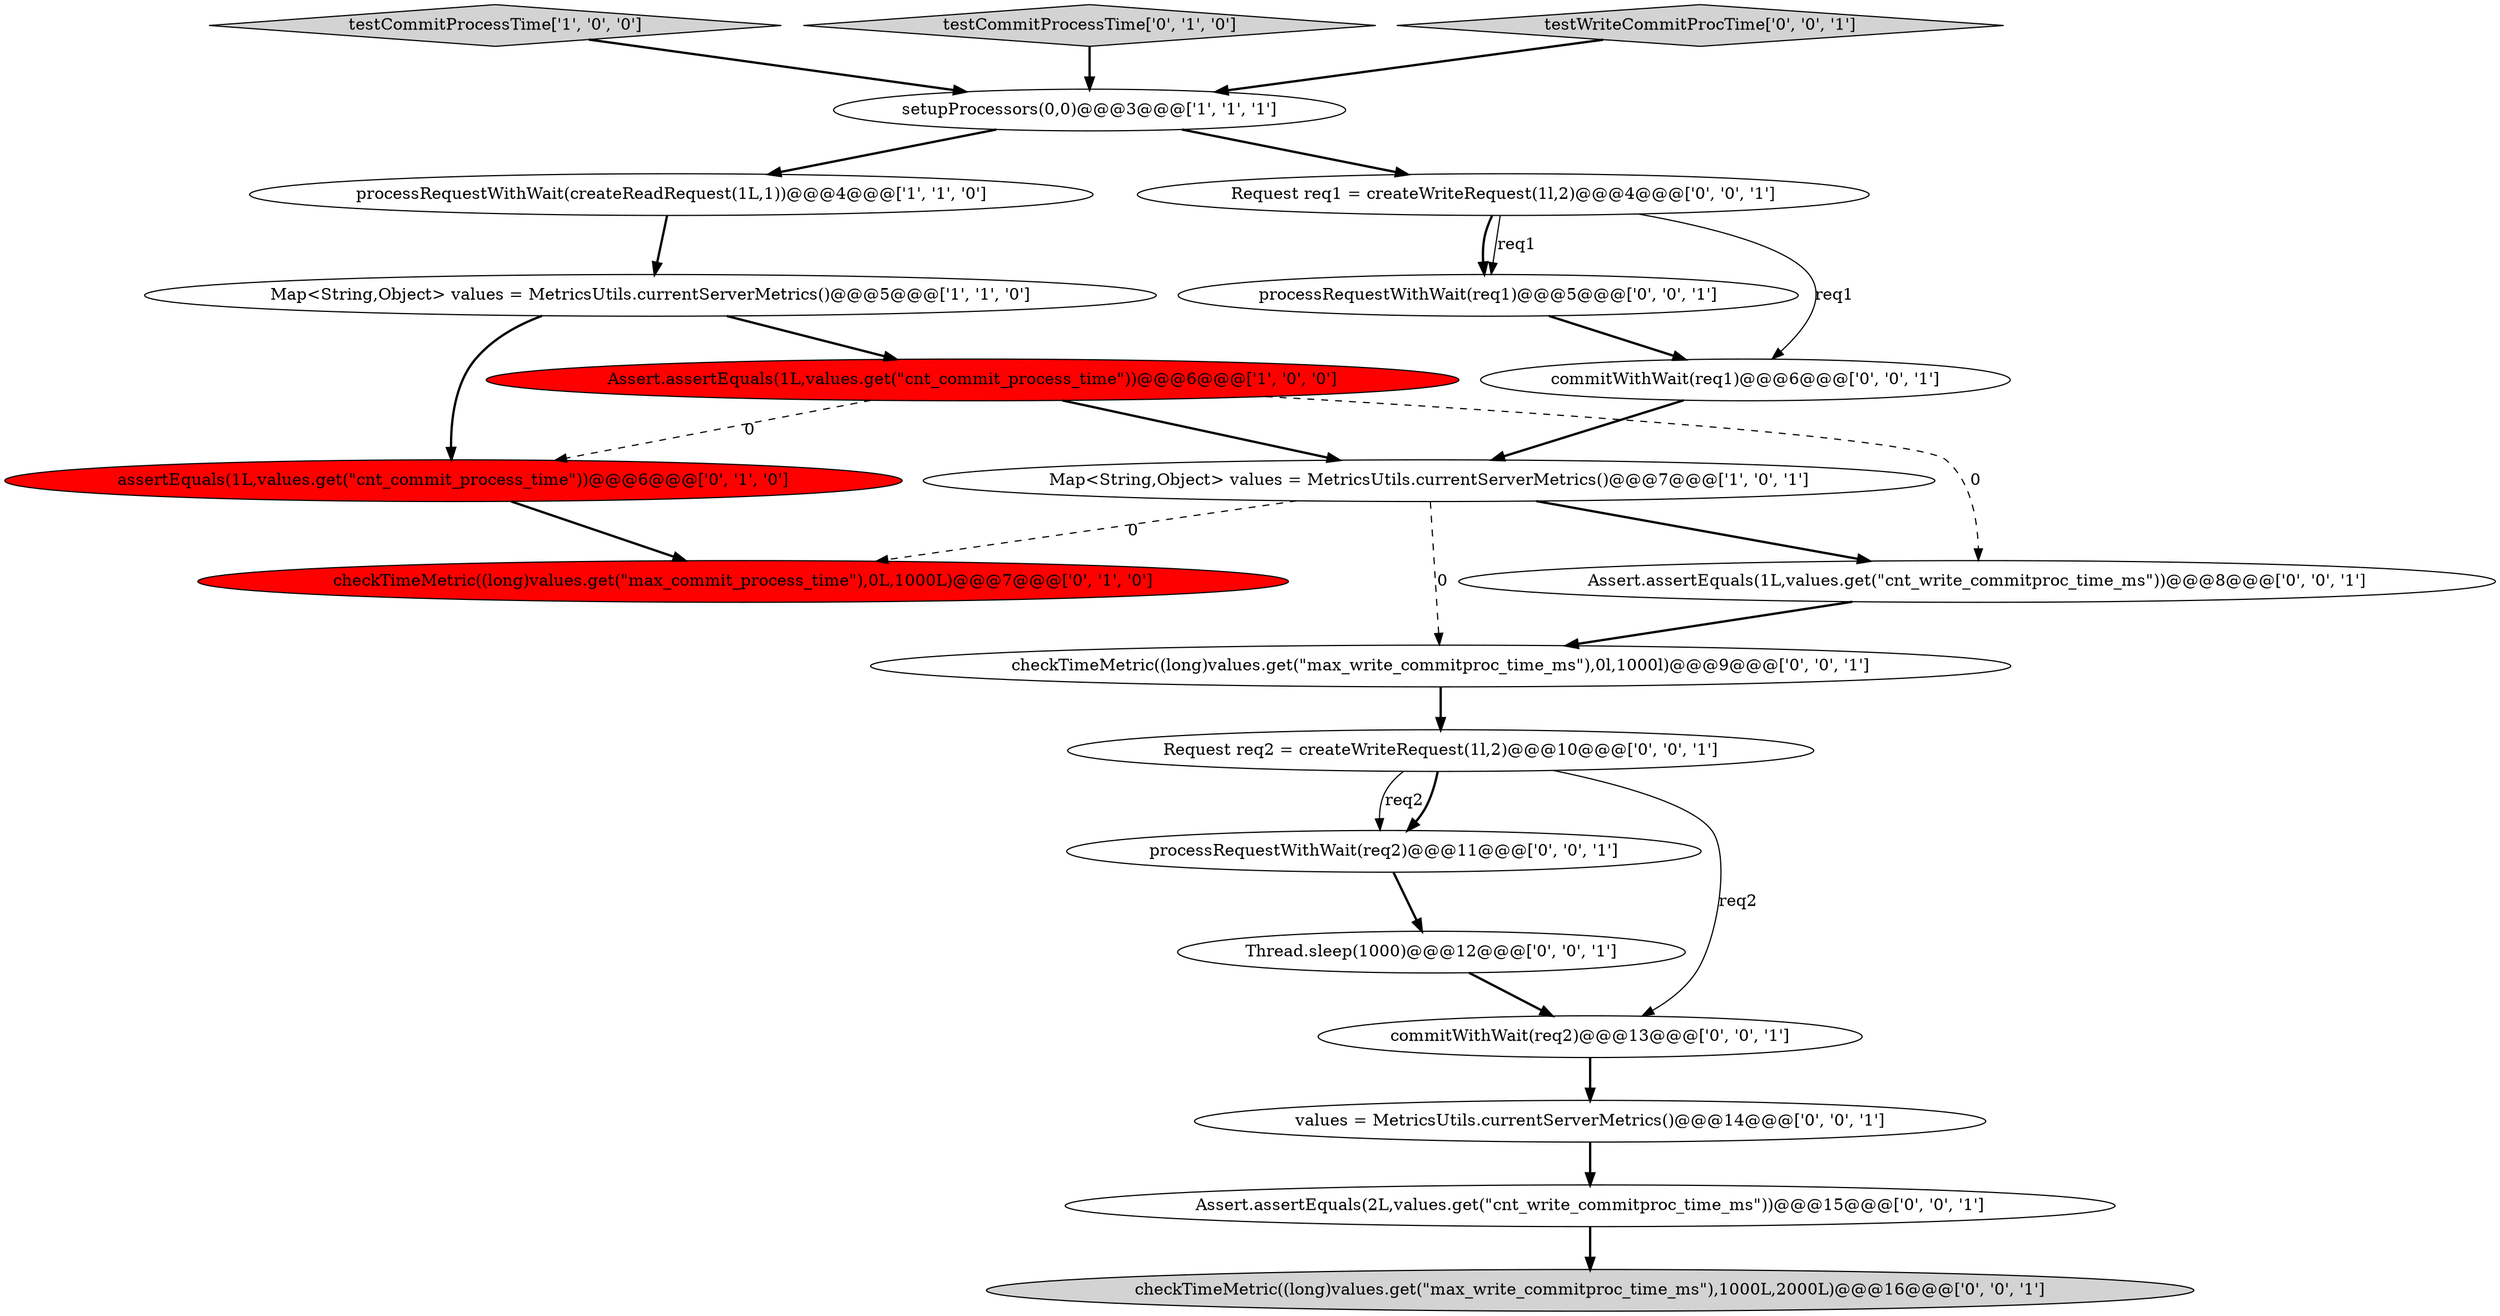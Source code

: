 digraph {
18 [style = filled, label = "checkTimeMetric((long)values.get(\"max_write_commitproc_time_ms\"),0l,1000l)@@@9@@@['0', '0', '1']", fillcolor = white, shape = ellipse image = "AAA0AAABBB3BBB"];
5 [style = filled, label = "Map<String,Object> values = MetricsUtils.currentServerMetrics()@@@5@@@['1', '1', '0']", fillcolor = white, shape = ellipse image = "AAA0AAABBB1BBB"];
3 [style = filled, label = "processRequestWithWait(createReadRequest(1L,1))@@@4@@@['1', '1', '0']", fillcolor = white, shape = ellipse image = "AAA0AAABBB1BBB"];
13 [style = filled, label = "values = MetricsUtils.currentServerMetrics()@@@14@@@['0', '0', '1']", fillcolor = white, shape = ellipse image = "AAA0AAABBB3BBB"];
0 [style = filled, label = "testCommitProcessTime['1', '0', '0']", fillcolor = lightgray, shape = diamond image = "AAA0AAABBB1BBB"];
12 [style = filled, label = "Thread.sleep(1000)@@@12@@@['0', '0', '1']", fillcolor = white, shape = ellipse image = "AAA0AAABBB3BBB"];
4 [style = filled, label = "Map<String,Object> values = MetricsUtils.currentServerMetrics()@@@7@@@['1', '0', '1']", fillcolor = white, shape = ellipse image = "AAA0AAABBB1BBB"];
1 [style = filled, label = "setupProcessors(0,0)@@@3@@@['1', '1', '1']", fillcolor = white, shape = ellipse image = "AAA0AAABBB1BBB"];
10 [style = filled, label = "Assert.assertEquals(2L,values.get(\"cnt_write_commitproc_time_ms\"))@@@15@@@['0', '0', '1']", fillcolor = white, shape = ellipse image = "AAA0AAABBB3BBB"];
8 [style = filled, label = "checkTimeMetric((long)values.get(\"max_commit_process_time\"),0L,1000L)@@@7@@@['0', '1', '0']", fillcolor = red, shape = ellipse image = "AAA1AAABBB2BBB"];
9 [style = filled, label = "commitWithWait(req2)@@@13@@@['0', '0', '1']", fillcolor = white, shape = ellipse image = "AAA0AAABBB3BBB"];
20 [style = filled, label = "processRequestWithWait(req1)@@@5@@@['0', '0', '1']", fillcolor = white, shape = ellipse image = "AAA0AAABBB3BBB"];
6 [style = filled, label = "testCommitProcessTime['0', '1', '0']", fillcolor = lightgray, shape = diamond image = "AAA0AAABBB2BBB"];
2 [style = filled, label = "Assert.assertEquals(1L,values.get(\"cnt_commit_process_time\"))@@@6@@@['1', '0', '0']", fillcolor = red, shape = ellipse image = "AAA1AAABBB1BBB"];
16 [style = filled, label = "checkTimeMetric((long)values.get(\"max_write_commitproc_time_ms\"),1000L,2000L)@@@16@@@['0', '0', '1']", fillcolor = lightgray, shape = ellipse image = "AAA0AAABBB3BBB"];
21 [style = filled, label = "testWriteCommitProcTime['0', '0', '1']", fillcolor = lightgray, shape = diamond image = "AAA0AAABBB3BBB"];
7 [style = filled, label = "assertEquals(1L,values.get(\"cnt_commit_process_time\"))@@@6@@@['0', '1', '0']", fillcolor = red, shape = ellipse image = "AAA1AAABBB2BBB"];
11 [style = filled, label = "Request req1 = createWriteRequest(1l,2)@@@4@@@['0', '0', '1']", fillcolor = white, shape = ellipse image = "AAA0AAABBB3BBB"];
14 [style = filled, label = "processRequestWithWait(req2)@@@11@@@['0', '0', '1']", fillcolor = white, shape = ellipse image = "AAA0AAABBB3BBB"];
17 [style = filled, label = "Request req2 = createWriteRequest(1l,2)@@@10@@@['0', '0', '1']", fillcolor = white, shape = ellipse image = "AAA0AAABBB3BBB"];
15 [style = filled, label = "commitWithWait(req1)@@@6@@@['0', '0', '1']", fillcolor = white, shape = ellipse image = "AAA0AAABBB3BBB"];
19 [style = filled, label = "Assert.assertEquals(1L,values.get(\"cnt_write_commitproc_time_ms\"))@@@8@@@['0', '0', '1']", fillcolor = white, shape = ellipse image = "AAA0AAABBB3BBB"];
13->10 [style = bold, label=""];
11->20 [style = bold, label=""];
4->18 [style = dashed, label="0"];
11->15 [style = solid, label="req1"];
19->18 [style = bold, label=""];
2->19 [style = dashed, label="0"];
17->14 [style = solid, label="req2"];
4->19 [style = bold, label=""];
1->3 [style = bold, label=""];
18->17 [style = bold, label=""];
17->9 [style = solid, label="req2"];
2->7 [style = dashed, label="0"];
7->8 [style = bold, label=""];
12->9 [style = bold, label=""];
2->4 [style = bold, label=""];
1->11 [style = bold, label=""];
6->1 [style = bold, label=""];
5->2 [style = bold, label=""];
3->5 [style = bold, label=""];
11->20 [style = solid, label="req1"];
10->16 [style = bold, label=""];
17->14 [style = bold, label=""];
0->1 [style = bold, label=""];
14->12 [style = bold, label=""];
21->1 [style = bold, label=""];
15->4 [style = bold, label=""];
4->8 [style = dashed, label="0"];
5->7 [style = bold, label=""];
20->15 [style = bold, label=""];
9->13 [style = bold, label=""];
}
